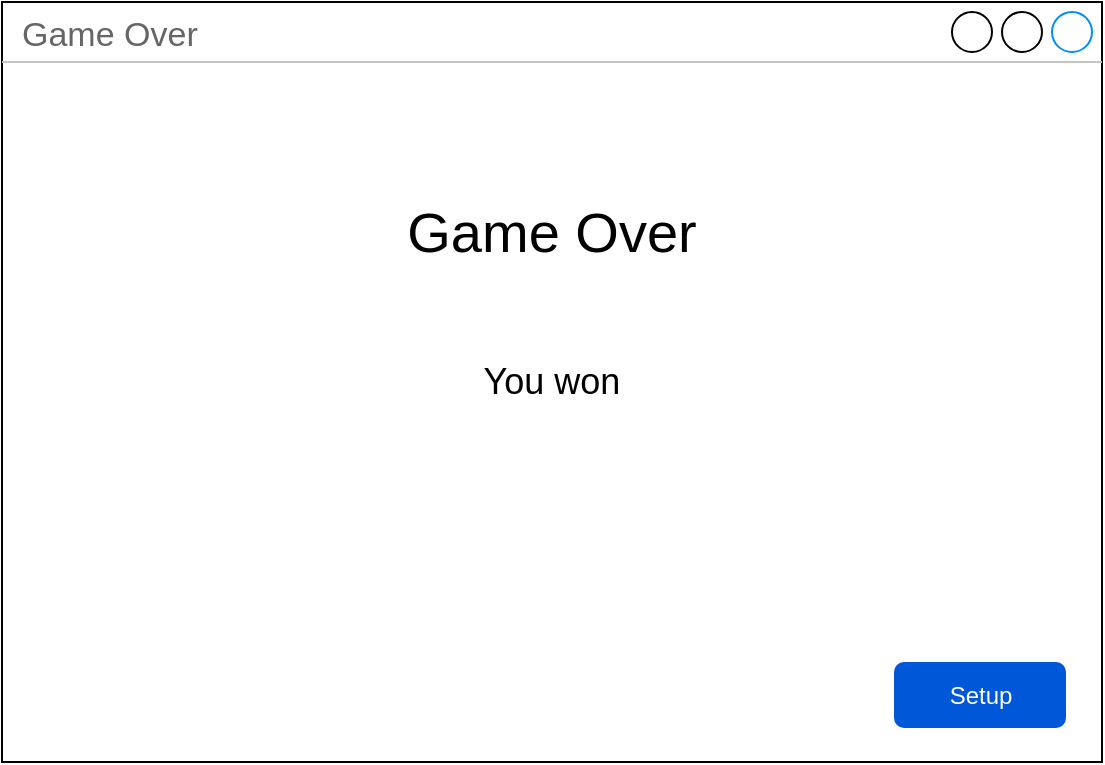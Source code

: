 <mxfile version="20.5.3" type="embed"><diagram id="23iRSUPoRavnBvh4doch" name="Page-1"><mxGraphModel dx="2084" dy="1076" grid="1" gridSize="10" guides="1" tooltips="1" connect="1" arrows="1" fold="1" page="1" pageScale="1" pageWidth="827" pageHeight="1169" math="0" shadow="0"><root><mxCell id="0"/><mxCell id="1" parent="0"/><mxCell id="2" value="Game Over" style="strokeWidth=1;shadow=0;dashed=0;align=center;html=1;shape=mxgraph.mockup.containers.window;align=left;verticalAlign=top;spacingLeft=8;strokeColor2=#008cff;strokeColor3=#c4c4c4;fontColor=#666666;mainText=;fontSize=17;labelBackgroundColor=none;" vertex="1" parent="1"><mxGeometry x="139" y="270" width="550" height="380" as="geometry"/></mxCell><mxCell id="3" value="&lt;font style=&quot;font-size: 28px;&quot;&gt;Game Over&lt;/font&gt;" style="text;html=1;strokeColor=none;fillColor=none;align=center;verticalAlign=middle;whiteSpace=wrap;rounded=0;" vertex="1" parent="1"><mxGeometry x="284" y="350" width="260" height="70" as="geometry"/></mxCell><mxCell id="4" value="&lt;font style=&quot;font-size: 18px;&quot;&gt;You won&lt;/font&gt;" style="text;html=1;strokeColor=none;fillColor=none;align=center;verticalAlign=middle;whiteSpace=wrap;rounded=0;" vertex="1" parent="1"><mxGeometry x="284" y="425" width="260" height="70" as="geometry"/></mxCell><mxCell id="5" value="Setup" style="rounded=1;fillColor=#0057D8;align=center;strokeColor=none;html=1;fontColor=#ffffff;fontSize=12;sketch=0;" vertex="1" parent="1"><mxGeometry x="585" y="600" width="86" height="33" as="geometry"/></mxCell></root></mxGraphModel></diagram></mxfile>
